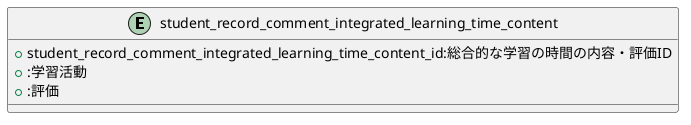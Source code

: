 @startuml

entity "student_record_comment_integrated_learning_time_content"{
    + student_record_comment_integrated_learning_time_content_id:総合的な学習の時間の内容・評価ID
    + :学習活動
    + :評価
}

@enduml